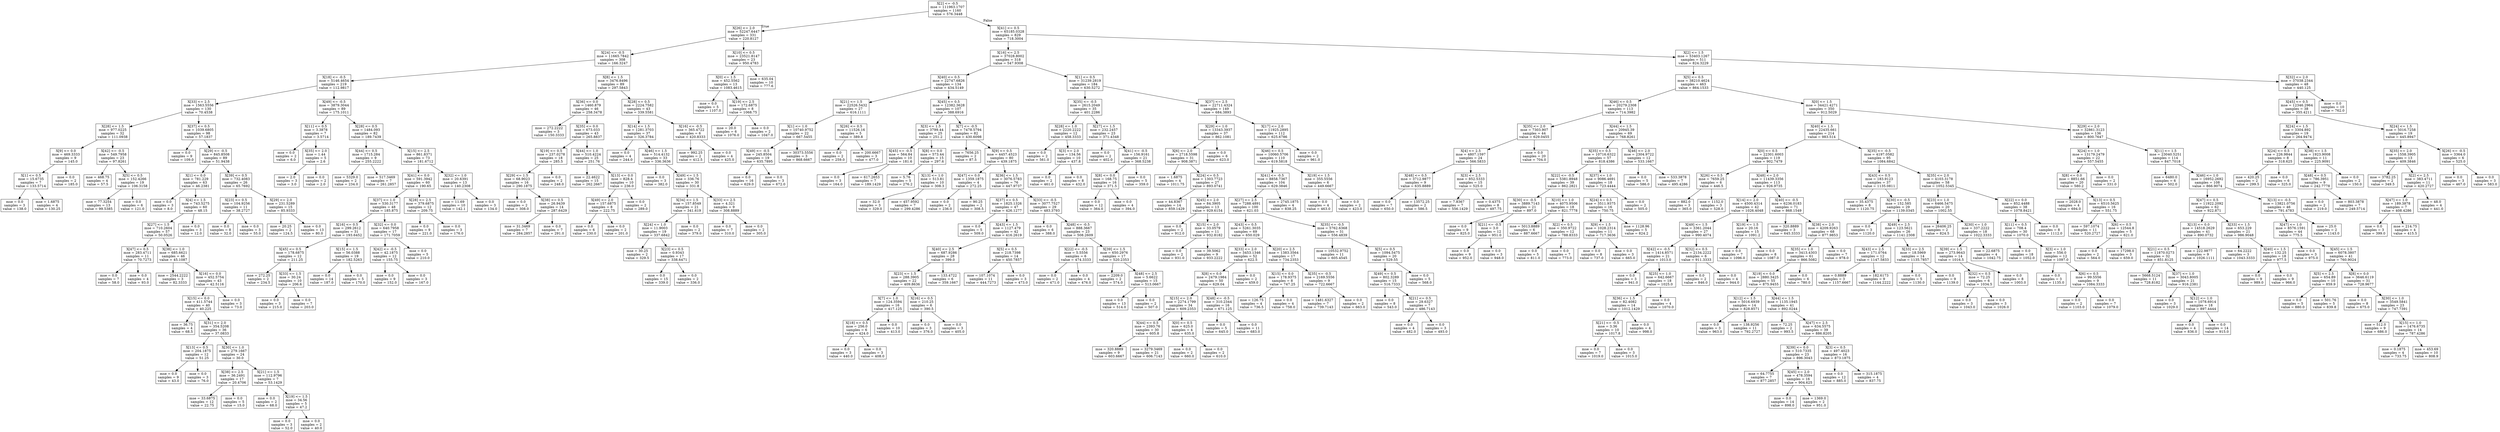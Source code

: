 digraph Tree {
node [shape=box] ;
0 [label="X[2] <= -0.5\nmse = 111963.1707\nsamples = 1160\nvalue = 576.3448"] ;
1 [label="X[26] <= 2.0\nmse = 52247.6447\nsamples = 331\nvalue = 220.8127"] ;
0 -> 1 [labeldistance=2.5, labelangle=45, headlabel="True"] ;
2 [label="X[24] <= -0.5\nmse = 11665.7842\nsamples = 308\nvalue = 166.3247"] ;
1 -> 2 ;
3 [label="X[18] <= -0.5\nmse = 5146.4654\nsamples = 219\nvalue = 112.9817"] ;
2 -> 3 ;
4 [label="X[33] <= 2.5\nmse = 1563.5556\nsamples = 130\nvalue = 70.4538"] ;
3 -> 4 ;
5 [label="X[28] <= 1.5\nmse = 977.0225\nsamples = 32\nvalue = 111.0938"] ;
4 -> 5 ;
6 [label="X[9] <= 0.0\nmse = 469.3333\nsamples = 9\nvalue = 145.0"] ;
5 -> 6 ;
7 [label="X[1] <= 0.5\nmse = 15.6735\nsamples = 7\nvalue = 133.5714"] ;
6 -> 7 ;
8 [label="mse = 0.0\nsamples = 3\nvalue = 138.0"] ;
7 -> 8 ;
9 [label="mse = 1.6875\nsamples = 4\nvalue = 130.25"] ;
7 -> 9 ;
10 [label="mse = 0.0\nsamples = 2\nvalue = 185.0"] ;
6 -> 10 ;
11 [label="X[42] <= -0.5\nmse = 549.7958\nsamples = 23\nvalue = 97.8261"] ;
5 -> 11 ;
12 [label="mse = 468.75\nsamples = 4\nvalue = 57.5"] ;
11 -> 12 ;
13 [label="X[5] <= 0.5\nmse = 152.4266\nsamples = 19\nvalue = 106.3158"] ;
11 -> 13 ;
14 [label="mse = 77.3254\nsamples = 13\nvalue = 99.5385"] ;
13 -> 14 ;
15 [label="mse = 0.0\nsamples = 6\nvalue = 121.0"] ;
13 -> 15 ;
16 [label="X[37] <= 0.5\nmse = 1039.6805\nsamples = 98\nvalue = 57.1837"] ;
4 -> 16 ;
17 [label="mse = 0.0\nsamples = 9\nvalue = 109.0"] ;
16 -> 17 ;
18 [label="X[29] <= -0.5\nmse = 845.8508\nsamples = 89\nvalue = 51.9438"] ;
16 -> 18 ;
19 [label="X[1] <= 0.0\nmse = 781.229\nsamples = 63\nvalue = 46.2381"] ;
18 -> 19 ;
20 [label="mse = 0.0\nsamples = 3\nvalue = 8.0"] ;
19 -> 20 ;
21 [label="X[4] <= 1.5\nmse = 743.5275\nsamples = 60\nvalue = 48.15"] ;
19 -> 21 ;
22 [label="X[27] <= 1.5\nmse = 710.2604\nsamples = 57\nvalue = 50.0526"] ;
21 -> 22 ;
23 [label="X[47] <= 0.5\nmse = 283.4711\nsamples = 11\nvalue = 70.7273"] ;
22 -> 23 ;
24 [label="mse = 0.0\nsamples = 7\nvalue = 58.0"] ;
23 -> 24 ;
25 [label="mse = 0.0\nsamples = 4\nvalue = 93.0"] ;
23 -> 25 ;
26 [label="X[38] <= 1.0\nmse = 685.6621\nsamples = 46\nvalue = 45.1087"] ;
22 -> 26 ;
27 [label="mse = 2544.2222\nsamples = 3\nvalue = 82.3333"] ;
26 -> 27 ;
28 [label="X[16] <= 0.0\nmse = 452.5754\nsamples = 43\nvalue = 42.5116"] ;
26 -> 28 ;
29 [label="X[15] <= 0.0\nmse = 411.5744\nsamples = 40\nvalue = 40.225"] ;
28 -> 29 ;
30 [label="mse = 36.75\nsamples = 4\nvalue = 68.5"] ;
29 -> 30 ;
31 [label="X[31] <= 2.0\nmse = 354.5208\nsamples = 36\nvalue = 37.0833"] ;
29 -> 31 ;
32 [label="X[13] <= 0.5\nmse = 204.1875\nsamples = 12\nvalue = 51.25"] ;
31 -> 32 ;
33 [label="mse = 0.0\nsamples = 9\nvalue = 43.0"] ;
32 -> 33 ;
34 [label="mse = 0.0\nsamples = 3\nvalue = 76.0"] ;
32 -> 34 ;
35 [label="X[30] <= 1.0\nmse = 279.1667\nsamples = 24\nvalue = 30.0"] ;
31 -> 35 ;
36 [label="X[38] <= 2.5\nmse = 36.2491\nsamples = 17\nvalue = 20.4706"] ;
35 -> 36 ;
37 [label="mse = 33.6875\nsamples = 12\nvalue = 22.75"] ;
36 -> 37 ;
38 [label="mse = 0.0\nsamples = 5\nvalue = 15.0"] ;
36 -> 38 ;
39 [label="X[21] <= 1.5\nmse = 112.9796\nsamples = 7\nvalue = 53.1429"] ;
35 -> 39 ;
40 [label="mse = 0.0\nsamples = 2\nvalue = 68.0"] ;
39 -> 40 ;
41 [label="X[19] <= 1.5\nmse = 34.56\nsamples = 5\nvalue = 47.2"] ;
39 -> 41 ;
42 [label="mse = 0.0\nsamples = 3\nvalue = 52.0"] ;
41 -> 42 ;
43 [label="mse = 0.0\nsamples = 2\nvalue = 40.0"] ;
41 -> 43 ;
44 [label="mse = 0.0\nsamples = 3\nvalue = 73.0"] ;
28 -> 44 ;
45 [label="mse = 0.0\nsamples = 3\nvalue = 12.0"] ;
21 -> 45 ;
46 [label="X[39] <= 0.5\nmse = 732.4083\nsamples = 26\nvalue = 65.7692"] ;
18 -> 46 ;
47 [label="X[23] <= 0.5\nmse = 104.9256\nsamples = 11\nvalue = 38.2727"] ;
46 -> 47 ;
48 [label="mse = 0.0\nsamples = 8\nvalue = 32.0"] ;
47 -> 48 ;
49 [label="mse = 0.0\nsamples = 3\nvalue = 55.0"] ;
47 -> 49 ;
50 [label="X[29] <= 2.0\nmse = 231.5289\nsamples = 15\nvalue = 85.9333"] ;
46 -> 50 ;
51 [label="mse = 20.25\nsamples = 2\nvalue = 124.5"] ;
50 -> 51 ;
52 [label="mse = 0.0\nsamples = 13\nvalue = 80.0"] ;
50 -> 52 ;
53 [label="X[49] <= -0.5\nmse = 3879.3044\nsamples = 89\nvalue = 175.1011"] ;
3 -> 53 ;
54 [label="X[11] <= 0.5\nmse = 3.3878\nsamples = 7\nvalue = 3.5714"] ;
53 -> 54 ;
55 [label="mse = 0.0\nsamples = 2\nvalue = 6.0"] ;
54 -> 55 ;
56 [label="X[35] <= 2.0\nmse = 1.44\nsamples = 5\nvalue = 2.6"] ;
54 -> 56 ;
57 [label="mse = 2.0\nsamples = 3\nvalue = 3.0"] ;
56 -> 57 ;
58 [label="mse = 0.0\nsamples = 2\nvalue = 2.0"] ;
56 -> 58 ;
59 [label="X[28] <= 0.5\nmse = 1484.093\nsamples = 82\nvalue = 189.7439"] ;
53 -> 59 ;
60 [label="X[44] <= 0.5\nmse = 1715.284\nsamples = 9\nvalue = 255.2222"] ;
59 -> 60 ;
61 [label="mse = 5329.0\nsamples = 2\nvalue = 234.0"] ;
60 -> 61 ;
62 [label="mse = 517.3469\nsamples = 7\nvalue = 261.2857"] ;
60 -> 62 ;
63 [label="X[15] <= 2.5\nmse = 861.8371\nsamples = 73\nvalue = 181.6712"] ;
59 -> 63 ;
64 [label="X[41] <= 0.0\nmse = 591.3942\nsamples = 60\nvalue = 190.65"] ;
63 -> 64 ;
65 [label="X[37] <= 1.0\nmse = 530.3177\nsamples = 48\nvalue = 185.875"] ;
64 -> 65 ;
66 [label="X[16] <= 0.5\nmse = 299.2612\nsamples = 31\nvalue = 193.6452"] ;
65 -> 66 ;
67 [label="X[45] <= 0.5\nmse = 178.6875\nsamples = 12\nvalue = 211.25"] ;
66 -> 67 ;
68 [label="mse = 272.25\nsamples = 2\nvalue = 234.5"] ;
67 -> 68 ;
69 [label="X[33] <= 1.5\nmse = 30.24\nsamples = 10\nvalue = 206.6"] ;
67 -> 69 ;
70 [label="mse = 0.0\nsamples = 3\nvalue = 215.0"] ;
69 -> 70 ;
71 [label="mse = 0.0\nsamples = 7\nvalue = 203.0"] ;
69 -> 71 ;
72 [label="X[15] <= 1.5\nmse = 56.0388\nsamples = 19\nvalue = 182.5263"] ;
66 -> 72 ;
73 [label="mse = 0.0\nsamples = 14\nvalue = 187.0"] ;
72 -> 73 ;
74 [label="mse = 0.0\nsamples = 5\nvalue = 170.0"] ;
72 -> 74 ;
75 [label="X[32] <= 0.0\nmse = 640.7958\nsamples = 17\nvalue = 171.7059"] ;
65 -> 75 ;
76 [label="X[42] <= -0.5\nmse = 42.1875\nsamples = 12\nvalue = 155.75"] ;
75 -> 76 ;
77 [label="mse = 0.0\nsamples = 9\nvalue = 152.0"] ;
76 -> 77 ;
78 [label="mse = 0.0\nsamples = 3\nvalue = 167.0"] ;
76 -> 78 ;
79 [label="mse = 0.0\nsamples = 5\nvalue = 210.0"] ;
75 -> 79 ;
80 [label="X[28] <= 2.5\nmse = 379.6875\nsamples = 12\nvalue = 209.75"] ;
64 -> 80 ;
81 [label="mse = 0.0\nsamples = 9\nvalue = 221.0"] ;
80 -> 81 ;
82 [label="mse = 0.0\nsamples = 3\nvalue = 176.0"] ;
80 -> 82 ;
83 [label="X[32] <= 1.0\nmse = 20.6391\nsamples = 13\nvalue = 140.2308"] ;
63 -> 83 ;
84 [label="mse = 11.69\nsamples = 10\nvalue = 142.1"] ;
83 -> 84 ;
85 [label="mse = 0.0\nsamples = 3\nvalue = 134.0"] ;
83 -> 85 ;
86 [label="X[8] <= 1.5\nmse = 3476.8496\nsamples = 89\nvalue = 297.5843"] ;
2 -> 86 ;
87 [label="X[36] <= 0.0\nmse = 1460.879\nsamples = 46\nvalue = 258.3478"] ;
86 -> 87 ;
88 [label="mse = 272.2222\nsamples = 3\nvalue = 150.3333"] ;
87 -> 88 ;
89 [label="X[35] <= 0.0\nmse = 673.033\nsamples = 43\nvalue = 265.8837"] ;
87 -> 89 ;
90 [label="X[19] <= 0.5\nmse = 237.0278\nsamples = 18\nvalue = 285.5"] ;
89 -> 90 ;
91 [label="X[29] <= 1.5\nmse = 68.9023\nsamples = 16\nvalue = 290.1875"] ;
90 -> 91 ;
92 [label="mse = 0.0\nsamples = 2\nvalue = 308.0"] ;
91 -> 92 ;
93 [label="X[38] <= 0.5\nmse = 26.9439\nsamples = 14\nvalue = 287.6429"] ;
91 -> 93 ;
94 [label="mse = 31.3469\nsamples = 7\nvalue = 284.2857"] ;
93 -> 94 ;
95 [label="mse = 0.0\nsamples = 7\nvalue = 291.0"] ;
93 -> 95 ;
96 [label="mse = 0.0\nsamples = 2\nvalue = 248.0"] ;
90 -> 96 ;
97 [label="X[44] <= 1.0\nmse = 510.4224\nsamples = 25\nvalue = 251.76"] ;
89 -> 97 ;
98 [label="mse = 22.4622\nsamples = 15\nvalue = 262.2667"] ;
97 -> 98 ;
99 [label="X[13] <= 0.0\nmse = 828.4\nsamples = 10\nvalue = 236.0"] ;
97 -> 99 ;
100 [label="X[49] <= 2.0\nmse = 157.6875\nsamples = 8\nvalue = 222.75"] ;
99 -> 100 ;
101 [label="mse = 0.0\nsamples = 6\nvalue = 230.0"] ;
100 -> 101 ;
102 [label="mse = 0.0\nsamples = 2\nvalue = 201.0"] ;
100 -> 102 ;
103 [label="mse = 0.0\nsamples = 2\nvalue = 289.0"] ;
99 -> 103 ;
104 [label="X[28] <= 0.5\nmse = 2224.7582\nsamples = 43\nvalue = 339.5581"] ;
86 -> 104 ;
105 [label="X[14] <= 1.5\nmse = 1281.3703\nsamples = 37\nvalue = 326.3784"] ;
104 -> 105 ;
106 [label="mse = 0.0\nsamples = 4\nvalue = 244.0"] ;
105 -> 106 ;
107 [label="X[46] <= 1.5\nmse = 514.4132\nsamples = 33\nvalue = 336.3636"] ;
105 -> 107 ;
108 [label="mse = 0.0\nsamples = 3\nvalue = 382.0"] ;
107 -> 108 ;
109 [label="X[49] <= 1.5\nmse = 336.76\nsamples = 30\nvalue = 331.8"] ;
107 -> 109 ;
110 [label="X[34] <= 1.5\nmse = 157.8549\nsamples = 21\nvalue = 341.619"] ;
109 -> 110 ;
111 [label="X[24] <= 1.0\nmse = 11.9003\nsamples = 19\nvalue = 337.6842"] ;
110 -> 111 ;
112 [label="mse = 30.25\nsamples = 2\nvalue = 329.5"] ;
111 -> 112 ;
113 [label="X[23] <= 0.5\nmse = 0.9343\nsamples = 17\nvalue = 338.6471"] ;
111 -> 113 ;
114 [label="mse = 0.0\nsamples = 15\nvalue = 339.0"] ;
113 -> 114 ;
115 [label="mse = 0.0\nsamples = 2\nvalue = 336.0"] ;
113 -> 115 ;
116 [label="mse = 0.0\nsamples = 2\nvalue = 379.0"] ;
110 -> 116 ;
117 [label="X[33] <= 2.5\nmse = 4.321\nsamples = 9\nvalue = 308.8889"] ;
109 -> 117 ;
118 [label="mse = 0.0\nsamples = 7\nvalue = 310.0"] ;
117 -> 118 ;
119 [label="mse = 0.0\nsamples = 2\nvalue = 305.0"] ;
117 -> 119 ;
120 [label="X[16] <= -0.5\nmse = 365.4722\nsamples = 6\nvalue = 420.8333"] ;
104 -> 120 ;
121 [label="mse = 992.25\nsamples = 2\nvalue = 412.5"] ;
120 -> 121 ;
122 [label="mse = 0.0\nsamples = 4\nvalue = 425.0"] ;
120 -> 122 ;
123 [label="X[10] <= 0.5\nmse = 23521.8147\nsamples = 23\nvalue = 950.4783"] ;
1 -> 123 ;
124 [label="X[0] <= 1.5\nmse = 452.5562\nsamples = 13\nvalue = 1083.4615"] ;
123 -> 124 ;
125 [label="mse = 0.0\nsamples = 5\nvalue = 1107.0"] ;
124 -> 125 ;
126 [label="X[19] <= 2.5\nmse = 172.6875\nsamples = 8\nvalue = 1068.75"] ;
124 -> 126 ;
127 [label="mse = 20.0\nsamples = 6\nvalue = 1076.0"] ;
126 -> 127 ;
128 [label="mse = 0.0\nsamples = 2\nvalue = 1047.0"] ;
126 -> 128 ;
129 [label="mse = 635.04\nsamples = 10\nvalue = 777.6"] ;
123 -> 129 ;
130 [label="X[41] <= 0.5\nmse = 65185.0328\nsamples = 829\nvalue = 718.3004"] ;
0 -> 130 [labeldistance=2.5, labelangle=-45, headlabel="False"] ;
131 [label="X[16] <= 2.5\nmse = 37028.8002\nsamples = 318\nvalue = 547.9308"] ;
130 -> 131 ;
132 [label="X[40] <= 0.5\nmse = 22747.6826\nsamples = 134\nvalue = 434.5149"] ;
131 -> 132 ;
133 [label="X[21] <= 1.5\nmse = 22526.5432\nsamples = 27\nvalue = 616.1111"] ;
132 -> 133 ;
134 [label="X[1] <= 1.0\nmse = 10740.9752\nsamples = 22\nvalue = 667.5455"] ;
133 -> 134 ;
135 [label="X[49] <= -0.5\nmse = 245.8504\nsamples = 19\nvalue = 635.7895"] ;
134 -> 135 ;
136 [label="mse = 0.0\nsamples = 16\nvalue = 629.0"] ;
135 -> 136 ;
137 [label="mse = 0.0\nsamples = 3\nvalue = 672.0"] ;
135 -> 137 ;
138 [label="mse = 30373.5556\nsamples = 3\nvalue = 868.6667"] ;
134 -> 138 ;
139 [label="X[26] <= 0.5\nmse = 11526.16\nsamples = 5\nvalue = 389.8"] ;
133 -> 139 ;
140 [label="mse = 0.0\nsamples = 2\nvalue = 259.0"] ;
139 -> 140 ;
141 [label="mse = 200.6667\nsamples = 3\nvalue = 477.0"] ;
139 -> 141 ;
142 [label="X[45] <= 0.5\nmse = 12382.3628\nsamples = 107\nvalue = 388.6916"] ;
132 -> 142 ;
143 [label="X[3] <= 1.5\nmse = 3799.44\nsamples = 25\nvalue = 251.2"] ;
142 -> 143 ;
144 [label="X[45] <= -0.5\nmse = 564.84\nsamples = 10\nvalue = 181.6"] ;
143 -> 144 ;
145 [label="mse = 0.0\nsamples = 3\nvalue = 164.0"] ;
144 -> 145 ;
146 [label="mse = 617.2653\nsamples = 7\nvalue = 189.1429"] ;
144 -> 146 ;
147 [label="X[8] <= 0.0\nmse = 573.44\nsamples = 15\nvalue = 297.6"] ;
143 -> 147 ;
148 [label="mse = 5.76\nsamples = 5\nvalue = 276.2"] ;
147 -> 148 ;
149 [label="X[13] <= 1.0\nmse = 513.81\nsamples = 10\nvalue = 308.3"] ;
147 -> 149 ;
150 [label="mse = 32.0\nsamples = 3\nvalue = 329.0"] ;
149 -> 150 ;
151 [label="mse = 457.9592\nsamples = 7\nvalue = 299.4286"] ;
149 -> 151 ;
152 [label="X[7] <= -0.5\nmse = 7478.5794\nsamples = 82\nvalue = 430.6098"] ;
142 -> 152 ;
153 [label="mse = 7656.25\nsamples = 2\nvalue = 87.5"] ;
152 -> 153 ;
154 [label="X[9] <= 0.5\nmse = 4457.4523\nsamples = 80\nvalue = 439.1875"] ;
152 -> 154 ;
155 [label="X[47] <= 0.0\nmse = 1359.1875\nsamples = 4\nvalue = 272.25"] ;
154 -> 155 ;
156 [label="mse = 0.0\nsamples = 2\nvalue = 236.0"] ;
155 -> 156 ;
157 [label="mse = 90.25\nsamples = 2\nvalue = 308.5"] ;
155 -> 157 ;
158 [label="X[36] <= 1.5\nmse = 3076.5783\nsamples = 76\nvalue = 447.9737"] ;
154 -> 158 ;
159 [label="X[37] <= 0.5\nmse = 1825.1326\nsamples = 47\nvalue = 426.1277"] ;
158 -> 159 ;
160 [label="mse = 0.0\nsamples = 5\nvalue = 509.0"] ;
159 -> 160 ;
161 [label="X[43] <= 1.5\nmse = 1127.479\nsamples = 42\nvalue = 416.2619"] ;
159 -> 161 ;
162 [label="X[40] <= 2.5\nmse = 687.9286\nsamples = 28\nvalue = 399.0"] ;
161 -> 162 ;
163 [label="X[23] <= 1.5\nmse = 288.3905\nsamples = 22\nvalue = 409.8636"] ;
162 -> 163 ;
164 [label="X[7] <= 1.0\nmse = 124.3594\nsamples = 16\nvalue = 417.125"] ;
163 -> 164 ;
165 [label="X[18] <= 0.5\nmse = 256.0\nsamples = 6\nvalue = 424.0"] ;
164 -> 165 ;
166 [label="mse = 0.0\nsamples = 3\nvalue = 440.0"] ;
165 -> 166 ;
167 [label="mse = 0.0\nsamples = 3\nvalue = 408.0"] ;
165 -> 167 ;
168 [label="mse = 0.0\nsamples = 10\nvalue = 413.0"] ;
164 -> 168 ;
169 [label="X[16] <= 0.5\nmse = 210.25\nsamples = 6\nvalue = 390.5"] ;
163 -> 169 ;
170 [label="mse = 0.0\nsamples = 3\nvalue = 376.0"] ;
169 -> 170 ;
171 [label="mse = 0.0\nsamples = 3\nvalue = 405.0"] ;
169 -> 171 ;
172 [label="mse = 133.4722\nsamples = 6\nvalue = 359.1667"] ;
162 -> 172 ;
173 [label="X[5] <= 0.5\nmse = 218.7398\nsamples = 14\nvalue = 450.7857"] ;
161 -> 173 ;
174 [label="mse = 107.1074\nsamples = 11\nvalue = 444.7273"] ;
173 -> 174 ;
175 [label="mse = 0.0\nsamples = 3\nvalue = 473.0"] ;
173 -> 175 ;
176 [label="X[33] <= -0.5\nmse = 3077.7527\nsamples = 29\nvalue = 483.3793"] ;
158 -> 176 ;
177 [label="mse = 0.0\nsamples = 6\nvalue = 388.0"] ;
176 -> 177 ;
178 [label="X[48] <= -0.5\nmse = 888.3667\nsamples = 23\nvalue = 508.2609"] ;
176 -> 178 ;
179 [label="X[22] <= -0.5\nmse = 5.5556\nsamples = 6\nvalue = 474.3333"] ;
178 -> 179 ;
180 [label="mse = 0.0\nsamples = 2\nvalue = 471.0"] ;
179 -> 180 ;
181 [label="mse = 0.0\nsamples = 4\nvalue = 476.0"] ;
179 -> 181 ;
182 [label="X[39] <= 1.5\nmse = 650.2976\nsamples = 17\nvalue = 520.2353"] ;
178 -> 182 ;
183 [label="mse = 2209.0\nsamples = 2\nvalue = 574.0"] ;
182 -> 183 ;
184 [label="X[48] <= 2.5\nmse = 5.6622\nsamples = 15\nvalue = 513.0667"] ;
182 -> 184 ;
185 [label="mse = 0.0\nsamples = 13\nvalue = 514.0"] ;
184 -> 185 ;
186 [label="mse = 0.0\nsamples = 2\nvalue = 507.0"] ;
184 -> 186 ;
187 [label="X[1] <= 0.5\nmse = 31239.2819\nsamples = 184\nvalue = 630.5272"] ;
131 -> 187 ;
188 [label="X[35] <= -0.5\nmse = 2615.2049\nsamples = 35\nvalue = 401.2286"] ;
187 -> 188 ;
189 [label="X[28] <= 1.0\nmse = 2220.2222\nsamples = 12\nvalue = 458.3333"] ;
188 -> 189 ;
190 [label="mse = 0.0\nsamples = 2\nvalue = 561.0"] ;
189 -> 190 ;
191 [label="X[3] <= 2.0\nmse = 134.56\nsamples = 10\nvalue = 437.8"] ;
189 -> 191 ;
192 [label="mse = 0.0\nsamples = 2\nvalue = 461.0"] ;
191 -> 192 ;
193 [label="mse = 0.0\nsamples = 8\nvalue = 432.0"] ;
191 -> 193 ;
194 [label="X[27] <= 1.5\nmse = 232.2457\nsamples = 23\nvalue = 371.4348"] ;
188 -> 194 ;
195 [label="mse = 0.0\nsamples = 2\nvalue = 402.0"] ;
194 -> 195 ;
196 [label="X[41] <= -0.5\nmse = 156.9161\nsamples = 21\nvalue = 368.5238"] ;
194 -> 196 ;
197 [label="X[8] <= 0.0\nmse = 168.75\nsamples = 16\nvalue = 371.5"] ;
196 -> 197 ;
198 [label="mse = 0.0\nsamples = 12\nvalue = 364.0"] ;
197 -> 198 ;
199 [label="mse = 0.0\nsamples = 4\nvalue = 394.0"] ;
197 -> 199 ;
200 [label="mse = 0.0\nsamples = 5\nvalue = 359.0"] ;
196 -> 200 ;
201 [label="X[37] <= 2.5\nmse = 22711.4324\nsamples = 149\nvalue = 684.3893"] ;
187 -> 201 ;
202 [label="X[29] <= 1.0\nmse = 13343.3937\nsamples = 37\nvalue = 862.1081"] ;
201 -> 202 ;
203 [label="X[6] <= 2.0\nmse = 2718.5598\nsamples = 31\nvalue = 908.3871"] ;
202 -> 203 ;
204 [label="mse = 1.6875\nsamples = 4\nvalue = 1011.75"] ;
203 -> 204 ;
205 [label="X[24] <= 0.5\nmse = 1303.7723\nsamples = 27\nvalue = 893.0741"] ;
203 -> 205 ;
206 [label="mse = 44.8367\nsamples = 14\nvalue = 859.1429"] ;
205 -> 206 ;
207 [label="X[45] <= 2.0\nmse = 84.3905\nsamples = 13\nvalue = 929.6154"] ;
205 -> 207 ;
208 [label="mse = 0.0\nsamples = 2\nvalue = 912.0"] ;
207 -> 208 ;
209 [label="X[15] <= 2.0\nmse = 33.0579\nsamples = 11\nvalue = 932.8182"] ;
207 -> 209 ;
210 [label="mse = 0.0\nsamples = 2\nvalue = 931.0"] ;
209 -> 210 ;
211 [label="mse = 39.5062\nsamples = 9\nvalue = 933.2222"] ;
209 -> 211 ;
212 [label="mse = 0.0\nsamples = 6\nvalue = 623.0"] ;
202 -> 212 ;
213 [label="X[17] <= 2.0\nmse = 11925.2895\nsamples = 112\nvalue = 625.6786"] ;
201 -> 213 ;
214 [label="X[46] <= 0.5\nmse = 10060.5706\nsamples = 110\nvalue = 619.5818"] ;
213 -> 214 ;
215 [label="X[41] <= -0.5\nmse = 8858.7367\nsamples = 104\nvalue = 629.3846"] ;
214 -> 215 ;
216 [label="X[27] <= 2.5\nmse = 7288.4891\nsamples = 100\nvalue = 621.03"] ;
215 -> 216 ;
217 [label="X[43] <= 0.5\nmse = 5261.3035\nsamples = 69\nvalue = 650.029"] ;
216 -> 217 ;
218 [label="X[33] <= 2.0\nmse = 3453.1346\nsamples = 52\nvalue = 622.5"] ;
217 -> 218 ;
219 [label="X[8] <= 0.0\nmse = 2479.1984\nsamples = 50\nvalue = 629.04"] ;
218 -> 219 ;
220 [label="X[15] <= 2.0\nmse = 2274.1799\nsamples = 34\nvalue = 609.2353"] ;
219 -> 220 ;
221 [label="X[44] <= 0.5\nmse = 2393.76\nsamples = 30\nvalue = 605.8"] ;
220 -> 221 ;
222 [label="mse = 320.8889\nsamples = 9\nvalue = 603.6667"] ;
221 -> 222 ;
223 [label="mse = 3279.3469\nsamples = 21\nvalue = 606.7143"] ;
221 -> 223 ;
224 [label="X[0] <= 0.5\nmse = 625.0\nsamples = 4\nvalue = 635.0"] ;
220 -> 224 ;
225 [label="mse = 0.0\nsamples = 2\nvalue = 660.0"] ;
224 -> 225 ;
226 [label="mse = 0.0\nsamples = 2\nvalue = 610.0"] ;
224 -> 226 ;
227 [label="X[48] <= -0.5\nmse = 310.2344\nsamples = 16\nvalue = 671.125"] ;
219 -> 227 ;
228 [label="mse = 0.0\nsamples = 5\nvalue = 645.0"] ;
227 -> 228 ;
229 [label="mse = 0.0\nsamples = 11\nvalue = 683.0"] ;
227 -> 229 ;
230 [label="mse = 0.0\nsamples = 2\nvalue = 459.0"] ;
218 -> 230 ;
231 [label="X[20] <= 2.5\nmse = 1383.3564\nsamples = 17\nvalue = 734.2353"] ;
217 -> 231 ;
232 [label="X[15] <= 0.0\nmse = 178.9375\nsamples = 8\nvalue = 747.25"] ;
231 -> 232 ;
233 [label="mse = 126.75\nsamples = 4\nvalue = 736.5"] ;
232 -> 233 ;
234 [label="mse = 0.0\nsamples = 4\nvalue = 758.0"] ;
232 -> 234 ;
235 [label="X[35] <= -0.5\nmse = 2169.5556\nsamples = 9\nvalue = 722.6667"] ;
231 -> 235 ;
236 [label="mse = 1481.6327\nsamples = 7\nvalue = 739.7143"] ;
235 -> 236 ;
237 [label="mse = 0.0\nsamples = 2\nvalue = 663.0"] ;
235 -> 237 ;
238 [label="X[35] <= -0.5\nmse = 5762.6368\nsamples = 31\nvalue = 556.4839"] ;
216 -> 238 ;
239 [label="mse = 10532.9752\nsamples = 11\nvalue = 605.4545"] ;
238 -> 239 ;
240 [label="X[5] <= 0.5\nmse = 1094.5475\nsamples = 20\nvalue = 529.55"] ;
238 -> 240 ;
241 [label="X[49] <= 0.5\nmse = 802.3289\nsamples = 15\nvalue = 516.7333"] ;
240 -> 241 ;
242 [label="mse = 0.0\nsamples = 8\nvalue = 543.0"] ;
241 -> 242 ;
243 [label="X[21] <= 0.5\nmse = 29.6327\nsamples = 7\nvalue = 486.7143"] ;
241 -> 243 ;
244 [label="mse = 0.0\nsamples = 4\nvalue = 482.0"] ;
243 -> 244 ;
245 [label="mse = 0.0\nsamples = 3\nvalue = 493.0"] ;
243 -> 245 ;
246 [label="mse = 0.0\nsamples = 5\nvalue = 568.0"] ;
240 -> 246 ;
247 [label="mse = 2745.1875\nsamples = 4\nvalue = 838.25"] ;
215 -> 247 ;
248 [label="X[19] <= 1.5\nmse = 355.5556\nsamples = 6\nvalue = 449.6667"] ;
214 -> 248 ;
249 [label="mse = 0.0\nsamples = 4\nvalue = 463.0"] ;
248 -> 249 ;
250 [label="mse = 0.0\nsamples = 2\nvalue = 423.0"] ;
248 -> 250 ;
251 [label="mse = 0.0\nsamples = 2\nvalue = 961.0"] ;
213 -> 251 ;
252 [label="X[2] <= 1.5\nmse = 53403.1267\nsamples = 511\nvalue = 824.3229"] ;
130 -> 252 ;
253 [label="X[5] <= 0.5\nmse = 38210.4624\nsamples = 463\nvalue = 864.1533"] ;
252 -> 253 ;
254 [label="X[46] <= 0.5\nmse = 20279.2308\nsamples = 113\nvalue = 714.3982"] ;
253 -> 254 ;
255 [label="X[35] <= 2.0\nmse = 7303.907\nsamples = 44\nvalue = 629.0455"] ;
254 -> 255 ;
256 [label="X[4] <= 2.5\nmse = 4807.1597\nsamples = 24\nvalue = 566.5833"] ;
255 -> 256 ;
257 [label="X[48] <= 0.5\nmse = 3712.9877\nsamples = 9\nvalue = 635.8889"] ;
256 -> 257 ;
258 [label="mse = 0.0\nsamples = 7\nvalue = 650.0"] ;
257 -> 258 ;
259 [label="mse = 13572.25\nsamples = 2\nvalue = 586.5"] ;
257 -> 259 ;
260 [label="X[3] <= 2.5\nmse = 852.5333\nsamples = 15\nvalue = 525.0"] ;
256 -> 260 ;
261 [label="mse = 7.8367\nsamples = 7\nvalue = 556.1429"] ;
260 -> 261 ;
262 [label="mse = 0.4375\nsamples = 8\nvalue = 497.75"] ;
260 -> 262 ;
263 [label="mse = 0.0\nsamples = 20\nvalue = 704.0"] ;
255 -> 263 ;
264 [label="X[44] <= 1.5\nmse = 20945.39\nsamples = 69\nvalue = 768.8261"] ;
254 -> 264 ;
265 [label="X[35] <= 0.5\nmse = 10716.6322\nsamples = 57\nvalue = 818.4386"] ;
264 -> 265 ;
266 [label="X[22] <= -0.5\nmse = 5381.8948\nsamples = 39\nvalue = 862.2821"] ;
265 -> 266 ;
267 [label="X[30] <= -0.5\nmse = 3889.7143\nsamples = 21\nvalue = 897.0"] ;
266 -> 267 ;
268 [label="mse = 0.0\nsamples = 9\nvalue = 825.0"] ;
267 -> 268 ;
269 [label="X[21] <= -0.5\nmse = 3.0\nsamples = 12\nvalue = 951.0"] ;
267 -> 269 ;
270 [label="mse = 0.0\nsamples = 9\nvalue = 952.0"] ;
269 -> 270 ;
271 [label="mse = 0.0\nsamples = 3\nvalue = 948.0"] ;
269 -> 271 ;
272 [label="X[10] <= 1.0\nmse = 4075.9506\nsamples = 18\nvalue = 821.7778"] ;
266 -> 272 ;
273 [label="mse = 5013.8889\nsamples = 6\nvalue = 887.6667"] ;
272 -> 273 ;
274 [label="X[2] <= 0.5\nmse = 350.9722\nsamples = 12\nvalue = 788.8333"] ;
272 -> 274 ;
275 [label="mse = 0.0\nsamples = 5\nvalue = 811.0"] ;
274 -> 275 ;
276 [label="mse = 0.0\nsamples = 7\nvalue = 773.0"] ;
274 -> 276 ;
277 [label="X[37] <= 1.0\nmse = 9086.4691\nsamples = 18\nvalue = 723.4444"] ;
265 -> 277 ;
278 [label="X[24] <= 0.5\nmse = 3511.9375\nsamples = 16\nvalue = 750.75"] ;
277 -> 278 ;
279 [label="X[9] <= 1.5\nmse = 1028.2314\nsamples = 11\nvalue = 717.3636"] ;
278 -> 279 ;
280 [label="mse = 0.0\nsamples = 8\nvalue = 737.0"] ;
279 -> 280 ;
281 [label="mse = 0.0\nsamples = 3\nvalue = 665.0"] ;
279 -> 281 ;
282 [label="mse = 1128.96\nsamples = 5\nvalue = 824.2"] ;
278 -> 282 ;
283 [label="mse = 0.0\nsamples = 2\nvalue = 505.0"] ;
277 -> 283 ;
284 [label="X[46] <= 2.0\nmse = 2304.9722\nsamples = 12\nvalue = 533.1667"] ;
264 -> 284 ;
285 [label="mse = 0.0\nsamples = 5\nvalue = 586.0"] ;
284 -> 285 ;
286 [label="mse = 533.3878\nsamples = 7\nvalue = 495.4286"] ;
284 -> 286 ;
287 [label="X[0] <= 1.5\nmse = 34421.4271\nsamples = 350\nvalue = 912.5029"] ;
253 -> 287 ;
288 [label="X[40] <= 1.5\nmse = 22435.661\nsamples = 214\nvalue = 983.514"] ;
287 -> 288 ;
289 [label="X[0] <= 0.5\nmse = 22301.6003\nsamples = 119\nvalue = 902.7479"] ;
288 -> 289 ;
290 [label="X[26] <= 0.5\nmse = 7659.25\nsamples = 6\nvalue = 446.5"] ;
289 -> 290 ;
291 [label="mse = 882.0\nsamples = 3\nvalue = 365.0"] ;
290 -> 291 ;
292 [label="mse = 1152.0\nsamples = 3\nvalue = 528.0"] ;
290 -> 292 ;
293 [label="X[48] <= 2.0\nmse = 11439.3356\nsamples = 113\nvalue = 926.9735"] ;
289 -> 293 ;
294 [label="X[14] <= 2.0\nmse = 4500.4314\nsamples = 42\nvalue = 1026.4048"] ;
293 -> 294 ;
295 [label="X[49] <= 1.5\nmse = 3361.2044\nsamples = 27\nvalue = 990.4074"] ;
294 -> 295 ;
296 [label="X[42] <= -0.5\nmse = 1414.8571\nsamples = 21\nvalue = 1013.0"] ;
295 -> 296 ;
297 [label="mse = 0.0\nsamples = 3\nvalue = 941.0"] ;
296 -> 297 ;
298 [label="X[25] <= 1.0\nmse = 642.6667\nsamples = 18\nvalue = 1025.0"] ;
296 -> 298 ;
299 [label="X[36] <= 1.5\nmse = 82.4082\nsamples = 14\nvalue = 1012.1429"] ;
298 -> 299 ;
300 [label="X[21] <= -0.5\nmse = 3.36\nsamples = 10\nvalue = 1017.8"] ;
299 -> 300 ;
301 [label="mse = 0.0\nsamples = 7\nvalue = 1019.0"] ;
300 -> 301 ;
302 [label="mse = 0.0\nsamples = 3\nvalue = 1015.0"] ;
300 -> 302 ;
303 [label="mse = 0.0\nsamples = 4\nvalue = 998.0"] ;
299 -> 303 ;
304 [label="mse = 0.0\nsamples = 4\nvalue = 1070.0"] ;
298 -> 304 ;
305 [label="X[32] <= 0.5\nmse = 2134.2222\nsamples = 6\nvalue = 911.3333"] ;
295 -> 305 ;
306 [label="mse = 0.0\nsamples = 2\nvalue = 846.0"] ;
305 -> 306 ;
307 [label="mse = 0.0\nsamples = 4\nvalue = 944.0"] ;
305 -> 307 ;
308 [label="X[19] <= 1.5\nmse = 20.16\nsamples = 15\nvalue = 1091.2"] ;
294 -> 308 ;
309 [label="mse = 0.0\nsamples = 7\nvalue = 1096.0"] ;
308 -> 309 ;
310 [label="mse = 0.0\nsamples = 8\nvalue = 1087.0"] ;
308 -> 310 ;
311 [label="X[40] <= -0.5\nmse = 6236.0183\nsamples = 71\nvalue = 868.1549"] ;
293 -> 311 ;
312 [label="mse = 320.8889\nsamples = 3\nvalue = 645.3333"] ;
311 -> 312 ;
313 [label="X[38] <= 2.0\nmse = 4209.9263\nsamples = 68\nvalue = 877.9853"] ;
311 -> 313 ;
314 [label="X[35] <= 1.0\nmse = 3413.4303\nsamples = 61\nvalue = 866.5082"] ;
313 -> 314 ;
315 [label="X[19] <= 0.0\nmse = 2880.3425\nsamples = 55\nvalue = 875.9455"] ;
314 -> 315 ;
316 [label="X[12] <= 1.5\nmse = 5016.6939\nsamples = 14\nvalue = 828.8571"] ;
315 -> 316 ;
317 [label="mse = 0.0\nsamples = 3\nvalue = 963.0"] ;
316 -> 317 ;
318 [label="mse = 138.9256\nsamples = 11\nvalue = 792.2727"] ;
316 -> 318 ;
319 [label="X[44] <= 1.5\nmse = 1135.1945\nsamples = 41\nvalue = 892.0244"] ;
315 -> 319 ;
320 [label="mse = 72.25\nsamples = 2\nvalue = 993.5"] ;
319 -> 320 ;
321 [label="X[47] <= 2.5\nmse = 634.5575\nsamples = 39\nvalue = 886.8205"] ;
319 -> 321 ;
322 [label="X[39] <= 0.0\nmse = 510.7335\nsamples = 23\nvalue = 896.3043"] ;
321 -> 322 ;
323 [label="mse = 64.7755\nsamples = 7\nvalue = 877.2857"] ;
322 -> 323 ;
324 [label="X[45] <= 2.0\nmse = 478.3594\nsamples = 16\nvalue = 904.625"] ;
322 -> 324 ;
325 [label="mse = 0.0\nsamples = 14\nvalue = 898.0"] ;
324 -> 325 ;
326 [label="mse = 1369.0\nsamples = 2\nvalue = 951.0"] ;
324 -> 326 ;
327 [label="X[3] <= 0.5\nmse = 497.4023\nsamples = 16\nvalue = 873.1875"] ;
321 -> 327 ;
328 [label="mse = 0.0\nsamples = 12\nvalue = 885.0"] ;
327 -> 328 ;
329 [label="mse = 315.1875\nsamples = 4\nvalue = 837.75"] ;
327 -> 329 ;
330 [label="mse = 0.0\nsamples = 6\nvalue = 780.0"] ;
314 -> 330 ;
331 [label="mse = 0.0\nsamples = 7\nvalue = 978.0"] ;
313 -> 331 ;
332 [label="X[35] <= -0.5\nmse = 4197.0582\nsamples = 95\nvalue = 1084.6842"] ;
288 -> 332 ;
333 [label="X[43] <= 0.5\nmse = 183.9123\nsamples = 37\nvalue = 1135.0811"] ;
332 -> 333 ;
334 [label="mse = 35.4375\nsamples = 8\nvalue = 1120.75"] ;
333 -> 334 ;
335 [label="X[30] <= -0.5\nmse = 152.585\nsamples = 29\nvalue = 1139.0345"] ;
333 -> 335 ;
336 [label="mse = 0.0\nsamples = 3\nvalue = 1120.0"] ;
335 -> 336 ;
337 [label="X[49] <= 2.5\nmse = 123.5621\nsamples = 26\nvalue = 1141.2308"] ;
335 -> 337 ;
338 [label="X[43] <= 2.5\nmse = 171.0764\nsamples = 12\nvalue = 1147.5833"] ;
337 -> 338 ;
339 [label="mse = 0.8889\nsamples = 3\nvalue = 1157.6667"] ;
338 -> 339 ;
340 [label="mse = 182.6173\nsamples = 9\nvalue = 1144.2222"] ;
338 -> 340 ;
341 [label="X[33] <= 2.5\nmse = 18.5969\nsamples = 14\nvalue = 1135.7857"] ;
337 -> 341 ;
342 [label="mse = 0.0\nsamples = 5\nvalue = 1130.0"] ;
341 -> 342 ;
343 [label="mse = 0.0\nsamples = 9\nvalue = 1139.0"] ;
341 -> 343 ;
344 [label="X[35] <= 2.0\nmse = 4103.3178\nsamples = 58\nvalue = 1052.5345"] ;
332 -> 344 ;
345 [label="X[23] <= 1.0\nmse = 6466.5475\nsamples = 20\nvalue = 1002.55"] ;
344 -> 345 ;
346 [label="mse = 26406.25\nsamples = 2\nvalue = 824.5"] ;
345 -> 346 ;
347 [label="X[30] <= 1.0\nmse = 337.2222\nsamples = 18\nvalue = 1022.3333"] ;
345 -> 347 ;
348 [label="X[39] <= 1.5\nmse = 273.9643\nsamples = 14\nvalue = 1016.5"] ;
347 -> 348 ;
349 [label="X[32] <= 0.5\nmse = 72.25\nsamples = 6\nvalue = 1034.5"] ;
348 -> 349 ;
350 [label="mse = 0.0\nsamples = 3\nvalue = 1043.0"] ;
349 -> 350 ;
351 [label="mse = 0.0\nsamples = 3\nvalue = 1026.0"] ;
349 -> 351 ;
352 [label="mse = 0.0\nsamples = 8\nvalue = 1003.0"] ;
348 -> 352 ;
353 [label="mse = 22.6875\nsamples = 4\nvalue = 1042.75"] ;
347 -> 353 ;
354 [label="X[22] <= 0.0\nmse = 852.4488\nsamples = 38\nvalue = 1078.8421"] ;
344 -> 354 ;
355 [label="X[11] <= 0.5\nmse = 708.4\nsamples = 30\nvalue = 1070.0"] ;
354 -> 355 ;
356 [label="mse = 0.0\nsamples = 18\nvalue = 1052.0"] ;
355 -> 356 ;
357 [label="X[3] <= 1.0\nmse = 556.0\nsamples = 12\nvalue = 1097.0"] ;
355 -> 357 ;
358 [label="mse = 0.0\nsamples = 3\nvalue = 1135.0"] ;
357 -> 358 ;
359 [label="X[6] <= 0.5\nmse = 99.5556\nsamples = 9\nvalue = 1084.3333"] ;
357 -> 359 ;
360 [label="mse = 0.0\nsamples = 2\nvalue = 1103.0"] ;
359 -> 360 ;
361 [label="mse = 0.0\nsamples = 7\nvalue = 1079.0"] ;
359 -> 361 ;
362 [label="mse = 0.0\nsamples = 8\nvalue = 1112.0"] ;
354 -> 362 ;
363 [label="X[29] <= 2.0\nmse = 32861.3123\nsamples = 136\nvalue = 800.7647"] ;
287 -> 363 ;
364 [label="X[24] <= 1.0\nmse = 13179.2479\nsamples = 22\nvalue = 557.5455"] ;
363 -> 364 ;
365 [label="X[8] <= 0.0\nmse = 8851.66\nsamples = 20\nvalue = 580.2"] ;
364 -> 365 ;
366 [label="mse = 2028.0\nsamples = 4\nvalue = 694.0"] ;
365 -> 366 ;
367 [label="X[13] <= 0.5\nmse = 6510.5625\nsamples = 16\nvalue = 551.75"] ;
365 -> 367 ;
368 [label="mse = 597.1074\nsamples = 11\nvalue = 520.2727"] ;
367 -> 368 ;
369 [label="X[6] <= 0.5\nmse = 12544.8\nsamples = 5\nvalue = 621.0"] ;
367 -> 369 ;
370 [label="mse = 0.0\nsamples = 2\nvalue = 564.0"] ;
369 -> 370 ;
371 [label="mse = 17298.0\nsamples = 3\nvalue = 659.0"] ;
369 -> 371 ;
372 [label="mse = 0.0\nsamples = 2\nvalue = 331.0"] ;
364 -> 372 ;
373 [label="X[11] <= 1.5\nmse = 23040.5251\nsamples = 114\nvalue = 847.7018"] ;
363 -> 373 ;
374 [label="mse = 6480.0\nsamples = 6\nvalue = 502.0"] ;
373 -> 374 ;
375 [label="X[46] <= 1.0\nmse = 16952.2692\nsamples = 108\nvalue = 866.9074"] ;
373 -> 375 ;
376 [label="X[47] <= 0.5\nmse = 11922.2092\nsamples = 62\nvalue = 922.871"] ;
375 -> 376 ;
377 [label="X[13] <= 0.0\nmse = 14518.2629\nsamples = 41\nvalue = 890.0732"] ;
376 -> 377 ;
378 [label="X[21] <= 0.5\nmse = 11870.0273\nsamples = 32\nvalue = 851.8125"] ;
377 -> 378 ;
379 [label="mse = 5668.5124\nsamples = 11\nvalue = 728.8182"] ;
378 -> 379 ;
380 [label="X[37] <= 1.0\nmse = 3043.8005\nsamples = 21\nvalue = 916.2381"] ;
378 -> 380 ;
381 [label="mse = 0.0\nsamples = 3\nvalue = 1029.0"] ;
380 -> 381 ;
382 [label="X[12] <= 1.0\nmse = 1078.6914\nsamples = 18\nvalue = 897.4444"] ;
380 -> 382 ;
383 [label="mse = 0.0\nsamples = 4\nvalue = 836.0"] ;
382 -> 383 ;
384 [label="mse = 0.0\nsamples = 14\nvalue = 915.0"] ;
382 -> 384 ;
385 [label="mse = 222.9877\nsamples = 9\nvalue = 1026.1111"] ;
377 -> 385 ;
386 [label="X[33] <= 1.5\nmse = 653.229\nsamples = 21\nvalue = 986.9048"] ;
376 -> 386 ;
387 [label="mse = 64.2222\nsamples = 3\nvalue = 1043.3333"] ;
386 -> 387 ;
388 [label="X[40] <= 1.5\nmse = 132.25\nsamples = 18\nvalue = 977.5"] ;
386 -> 388 ;
389 [label="mse = 0.0\nsamples = 9\nvalue = 989.0"] ;
388 -> 389 ;
390 [label="mse = 0.0\nsamples = 9\nvalue = 966.0"] ;
388 -> 390 ;
391 [label="X[13] <= -0.5\nmse = 13821.0756\nsamples = 46\nvalue = 791.4783"] ;
375 -> 391 ;
392 [label="X[47] <= 1.0\nmse = 8576.1591\nsamples = 44\nvalue = 775.5"] ;
391 -> 392 ;
393 [label="mse = 0.0\nsamples = 3\nvalue = 975.0"] ;
392 -> 393 ;
394 [label="X[45] <= 1.5\nmse = 6078.3807\nsamples = 41\nvalue = 760.9024"] ;
392 -> 394 ;
395 [label="X[5] <= 2.5\nmse = 654.89\nsamples = 10\nvalue = 859.9"] ;
394 -> 395 ;
396 [label="mse = 0.0\nsamples = 5\nvalue = 880.0"] ;
395 -> 396 ;
397 [label="mse = 501.76\nsamples = 5\nvalue = 839.8"] ;
395 -> 397 ;
398 [label="X[8] <= 0.0\nmse = 3646.6119\nsamples = 31\nvalue = 728.9677"] ;
394 -> 398 ;
399 [label="mse = 0.0\nsamples = 8\nvalue = 675.0"] ;
398 -> 399 ;
400 [label="X[30] <= 1.0\nmse = 3549.5841\nsamples = 23\nvalue = 747.7391"] ;
398 -> 400 ;
401 [label="mse = 512.0\nsamples = 9\nvalue = 686.0"] ;
400 -> 401 ;
402 [label="X[15] <= 1.0\nmse = 1476.6735\nsamples = 14\nvalue = 787.4286"] ;
400 -> 402 ;
403 [label="mse = 0.1875\nsamples = 4\nvalue = 733.75"] ;
402 -> 403 ;
404 [label="mse = 453.69\nsamples = 10\nvalue = 808.9"] ;
402 -> 404 ;
405 [label="mse = 25.0\nsamples = 2\nvalue = 1143.0"] ;
391 -> 405 ;
406 [label="X[32] <= 2.0\nmse = 37038.2344\nsamples = 48\nvalue = 440.125"] ;
252 -> 406 ;
407 [label="X[45] <= 0.5\nmse = 12346.2964\nsamples = 38\nvalue = 355.4211"] ;
406 -> 407 ;
408 [label="X[24] <= 1.5\nmse = 3304.892\nsamples = 19\nvalue = 264.9474"] ;
407 -> 408 ;
409 [label="X[24] <= 0.5\nmse = 226.9844\nsamples = 8\nvalue = 318.625"] ;
408 -> 409 ;
410 [label="mse = 420.25\nsamples = 2\nvalue = 299.5"] ;
409 -> 410 ;
411 [label="mse = 0.0\nsamples = 6\nvalue = 325.0"] ;
409 -> 411 ;
412 [label="X[38] <= 1.5\nmse = 1923.9008\nsamples = 11\nvalue = 225.9091"] ;
408 -> 412 ;
413 [label="X[48] <= 0.5\nmse = 786.3951\nsamples = 9\nvalue = 242.7778"] ;
412 -> 413 ;
414 [label="mse = 0.0\nsamples = 2\nvalue = 219.0"] ;
413 -> 414 ;
415 [label="mse = 803.3878\nsamples = 7\nvalue = 249.5714"] ;
413 -> 415 ;
416 [label="mse = 0.0\nsamples = 2\nvalue = 150.0"] ;
412 -> 416 ;
417 [label="X[24] <= 1.5\nmse = 5016.7258\nsamples = 19\nvalue = 445.8947"] ;
407 -> 417 ;
418 [label="X[35] <= 2.0\nmse = 1558.3905\nsamples = 13\nvalue = 409.3846"] ;
417 -> 418 ;
419 [label="mse = 3782.25\nsamples = 2\nvalue = 349.5"] ;
418 -> 419 ;
420 [label="X[2] <= 2.5\nmse = 383.4711\nsamples = 11\nvalue = 420.2727"] ;
418 -> 420 ;
421 [label="X[47] <= 1.0\nmse = 189.3878\nsamples = 7\nvalue = 408.4286"] ;
420 -> 421 ;
422 [label="mse = 0.0\nsamples = 3\nvalue = 399.0"] ;
421 -> 422 ;
423 [label="mse = 214.75\nsamples = 4\nvalue = 415.5"] ;
421 -> 423 ;
424 [label="mse = 48.0\nsamples = 4\nvalue = 441.0"] ;
420 -> 424 ;
425 [label="X[26] <= -0.5\nmse = 3364.0\nsamples = 6\nvalue = 525.0"] ;
417 -> 425 ;
426 [label="mse = 0.0\nsamples = 3\nvalue = 467.0"] ;
425 -> 426 ;
427 [label="mse = 0.0\nsamples = 3\nvalue = 583.0"] ;
425 -> 427 ;
428 [label="mse = 0.0\nsamples = 10\nvalue = 762.0"] ;
406 -> 428 ;
}